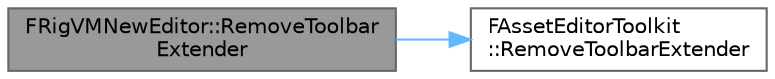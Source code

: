 digraph "FRigVMNewEditor::RemoveToolbarExtender"
{
 // INTERACTIVE_SVG=YES
 // LATEX_PDF_SIZE
  bgcolor="transparent";
  edge [fontname=Helvetica,fontsize=10,labelfontname=Helvetica,labelfontsize=10];
  node [fontname=Helvetica,fontsize=10,shape=box,height=0.2,width=0.4];
  rankdir="LR";
  Node1 [id="Node000001",label="FRigVMNewEditor::RemoveToolbar\lExtender",height=0.2,width=0.4,color="gray40", fillcolor="grey60", style="filled", fontcolor="black",tooltip=" "];
  Node1 -> Node2 [id="edge1_Node000001_Node000002",color="steelblue1",style="solid",tooltip=" "];
  Node2 [id="Node000002",label="FAssetEditorToolkit\l::RemoveToolbarExtender",height=0.2,width=0.4,color="grey40", fillcolor="white", style="filled",URL="$d2/d72/classFAssetEditorToolkit.html#ad56c92e096d9c5d51be2c79631222b80",tooltip=" "];
}
